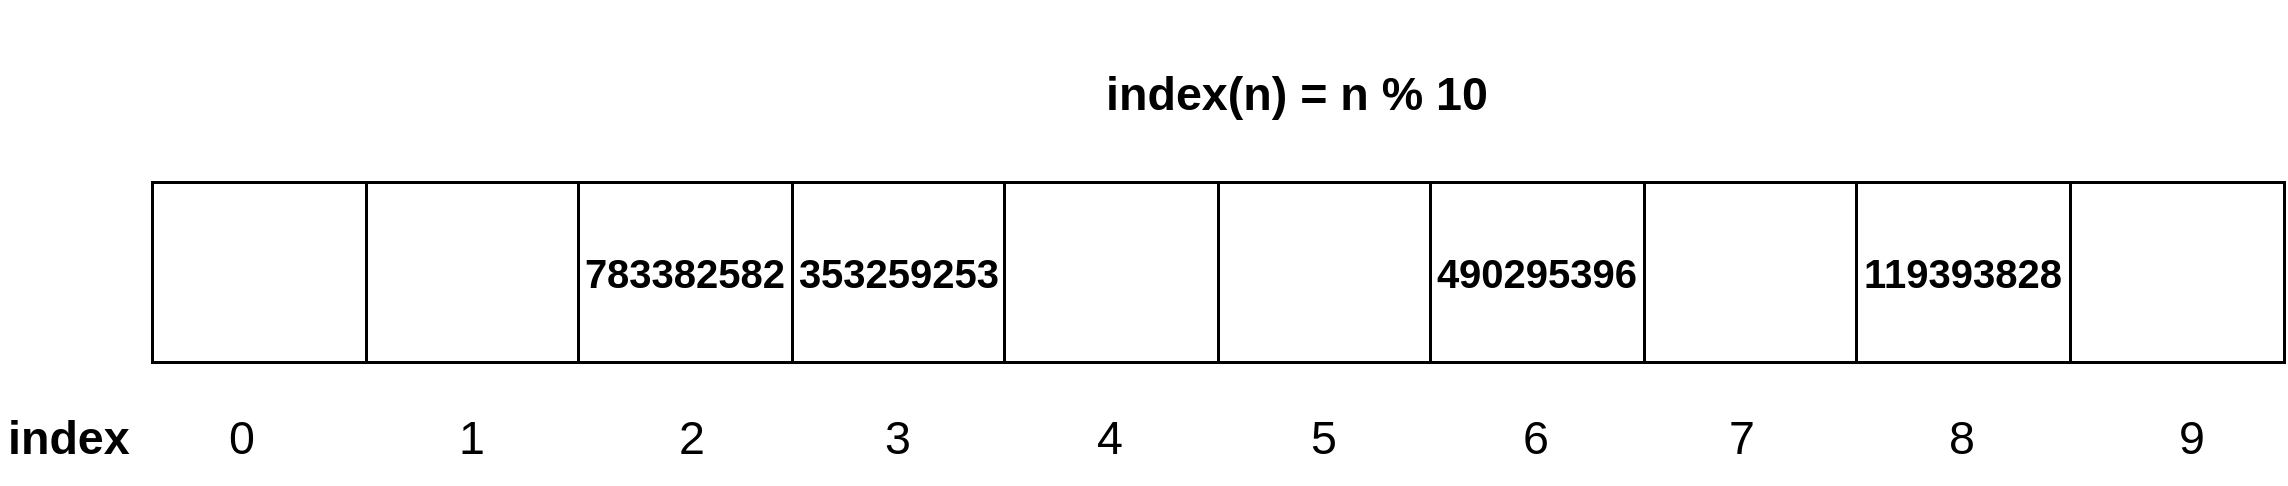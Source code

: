 <?xml version="1.0" encoding="UTF-8"?><mxfile type="Lucidchart-Import" version="17.1.4"><diagram name="Page 1" id="0"><mxGraphModel page="1" pageWidth="1020" pageHeight="1320" grid="1" gridSize="15"><root><mxCell id="0"/><mxCell id="1" parent="0"/><UserObject label="" lucidchartObjectId="CYYw~_-P8bV9" id="2"><mxCell style="html=1;overflow=block;blockSpacing=1;whiteSpace=wrap;fontSize=13;spacing=3.8;strokeOpacity=100;strokeWidth=1.5;" vertex="1" parent="1"><mxGeometry x="135" y="210" width="107" height="90" as="geometry"/></mxCell></UserObject><UserObject label="" lucidchartObjectId="SYYw_2op-TAP" id="3"><mxCell style="html=1;overflow=block;blockSpacing=1;whiteSpace=wrap;fontSize=13;spacing=3.8;strokeOpacity=100;strokeWidth=1.5;" vertex="1" parent="1"><mxGeometry x="242" y="210" width="107" height="90" as="geometry"/></mxCell></UserObject><UserObject label="783382582" lucidchartObjectId="VYYw~PAFLXJC" id="4"><mxCell style="html=1;overflow=block;blockSpacing=1;whiteSpace=wrap;fontSize=20;fontColor=default;fontStyle=1;spacing=3.8;strokeOpacity=100;strokeWidth=1.5;" vertex="1" parent="1"><mxGeometry x="348" y="210" width="107" height="90" as="geometry"/></mxCell></UserObject><UserObject label="353259253" lucidchartObjectId="YYYwsULa4JKz" id="5"><mxCell style="html=1;overflow=block;blockSpacing=1;whiteSpace=wrap;fontSize=20;fontColor=default;fontStyle=1;spacing=3.8;strokeOpacity=100;strokeWidth=1.5;" vertex="1" parent="1"><mxGeometry x="455" y="210" width="107" height="90" as="geometry"/></mxCell></UserObject><UserObject label="" lucidchartObjectId="0YYwgDKh~8~J" id="6"><mxCell style="html=1;overflow=block;blockSpacing=1;whiteSpace=wrap;fontSize=13;spacing=3.8;strokeOpacity=100;strokeWidth=1.5;" vertex="1" parent="1"><mxGeometry x="561" y="210" width="107" height="90" as="geometry"/></mxCell></UserObject><UserObject label="" lucidchartObjectId="6YYwCmFXFa93" id="7"><mxCell style="html=1;overflow=block;blockSpacing=1;whiteSpace=wrap;fontSize=13;spacing=3.8;strokeOpacity=100;strokeWidth=1.5;" vertex="1" parent="1"><mxGeometry x="668" y="210" width="107" height="90" as="geometry"/></mxCell></UserObject><UserObject label="490295396" lucidchartObjectId="6YYwKPDoop2h" id="8"><mxCell style="html=1;overflow=block;blockSpacing=1;whiteSpace=wrap;fontSize=20;fontColor=default;fontStyle=1;spacing=3.8;strokeOpacity=100;strokeWidth=1.5;" vertex="1" parent="1"><mxGeometry x="774" y="210" width="107" height="90" as="geometry"/></mxCell></UserObject><UserObject label="" lucidchartObjectId="6YYwfqr4Ih5c" id="9"><mxCell style="html=1;overflow=block;blockSpacing=1;whiteSpace=wrap;fontSize=13;spacing=3.8;strokeOpacity=100;strokeWidth=1.5;" vertex="1" parent="1"><mxGeometry x="881" y="210" width="107" height="90" as="geometry"/></mxCell></UserObject><UserObject label="119393828" lucidchartObjectId="6YYw5Msbe~_y" id="10"><mxCell style="html=1;overflow=block;blockSpacing=1;whiteSpace=wrap;fontSize=20;fontColor=default;fontStyle=1;spacing=3.8;strokeOpacity=100;strokeWidth=1.5;" vertex="1" parent="1"><mxGeometry x="987" y="210" width="107" height="90" as="geometry"/></mxCell></UserObject><UserObject label="" lucidchartObjectId="6YYwHOdy4ySD" id="11"><mxCell style="html=1;overflow=block;blockSpacing=1;whiteSpace=wrap;fontSize=13;spacing=3.8;strokeOpacity=100;strokeWidth=1.5;" vertex="1" parent="1"><mxGeometry x="1094" y="210" width="107" height="90" as="geometry"/></mxCell></UserObject><UserObject label="0" lucidchartObjectId="cZYw63obiwRU" id="12"><mxCell style="html=1;overflow=block;blockSpacing=1;whiteSpace=wrap;fontSize=23.3;fontColor=default;spacing=3.8;strokeOpacity=0;fillOpacity=0;fillColor=#ffffff;strokeWidth=1.5;" vertex="1" parent="1"><mxGeometry x="165" y="315" width="30" height="45" as="geometry"/></mxCell></UserObject><UserObject label="1" lucidchartObjectId="wZYwLIzIdpeL" id="13"><mxCell style="html=1;overflow=block;blockSpacing=1;whiteSpace=wrap;fontSize=23.3;fontColor=default;spacing=3.8;strokeOpacity=0;fillOpacity=0;fillColor=#ffffff;strokeWidth=1.5;" vertex="1" parent="1"><mxGeometry x="280" y="315" width="30" height="45" as="geometry"/></mxCell></UserObject><UserObject label="2" lucidchartObjectId="yZYwtcTUtqSC" id="14"><mxCell style="html=1;overflow=block;blockSpacing=1;whiteSpace=wrap;fontSize=23.3;fontColor=default;spacing=3.8;strokeOpacity=0;fillOpacity=0;fillColor=#ffffff;strokeWidth=1.5;" vertex="1" parent="1"><mxGeometry x="390" y="315" width="30" height="45" as="geometry"/></mxCell></UserObject><UserObject label="3" lucidchartObjectId="BZYwe~EGCZVA" id="15"><mxCell style="html=1;overflow=block;blockSpacing=1;whiteSpace=wrap;fontSize=23.3;fontColor=default;spacing=3.8;strokeOpacity=0;fillOpacity=0;fillColor=#ffffff;strokeWidth=1.5;" vertex="1" parent="1"><mxGeometry x="493" y="315" width="30" height="45" as="geometry"/></mxCell></UserObject><UserObject label="4" lucidchartObjectId="FZYw3e7VlZP9" id="16"><mxCell style="html=1;overflow=block;blockSpacing=1;whiteSpace=wrap;fontSize=23.3;fontColor=default;spacing=3.8;strokeOpacity=0;fillOpacity=0;fillColor=#ffffff;strokeWidth=1.5;" vertex="1" parent="1"><mxGeometry x="599" y="315" width="30" height="45" as="geometry"/></mxCell></UserObject><UserObject label="5" lucidchartObjectId="JZYwLe~JE5-P" id="17"><mxCell style="html=1;overflow=block;blockSpacing=1;whiteSpace=wrap;fontSize=23.3;fontColor=default;spacing=3.8;strokeOpacity=0;fillOpacity=0;fillColor=#ffffff;strokeWidth=1.5;" vertex="1" parent="1"><mxGeometry x="706" y="315" width="30" height="45" as="geometry"/></mxCell></UserObject><UserObject label="6" lucidchartObjectId="MZYw-SEbfjtU" id="18"><mxCell style="html=1;overflow=block;blockSpacing=1;whiteSpace=wrap;fontSize=23.3;fontColor=default;spacing=3.8;strokeOpacity=0;fillOpacity=0;fillColor=#ffffff;strokeWidth=1.5;" vertex="1" parent="1"><mxGeometry x="812" y="315" width="30" height="45" as="geometry"/></mxCell></UserObject><UserObject label="7" lucidchartObjectId="PZYwyMAE7pLe" id="19"><mxCell style="html=1;overflow=block;blockSpacing=1;whiteSpace=wrap;fontSize=23.3;fontColor=default;spacing=3.8;strokeOpacity=0;fillOpacity=0;fillColor=#ffffff;strokeWidth=1.5;" vertex="1" parent="1"><mxGeometry x="915" y="315" width="30" height="45" as="geometry"/></mxCell></UserObject><UserObject label="8" lucidchartObjectId="UZYwb59CHvw." id="20"><mxCell style="html=1;overflow=block;blockSpacing=1;whiteSpace=wrap;fontSize=23.3;fontColor=default;spacing=3.8;strokeOpacity=0;fillOpacity=0;fillColor=#ffffff;strokeWidth=1.5;" vertex="1" parent="1"><mxGeometry x="1025" y="315" width="30" height="45" as="geometry"/></mxCell></UserObject><UserObject label="9" lucidchartObjectId="YZYwje6ZMVGT" id="21"><mxCell style="html=1;overflow=block;blockSpacing=1;whiteSpace=wrap;fontSize=23.3;fontColor=default;spacing=3.8;strokeOpacity=0;fillOpacity=0;fillColor=#ffffff;strokeWidth=1.5;" vertex="1" parent="1"><mxGeometry x="1140" y="315" width="30" height="45" as="geometry"/></mxCell></UserObject><UserObject label="index" lucidchartObjectId="5ZYwvt43oSm4" id="22"><mxCell style="html=1;overflow=block;blockSpacing=1;whiteSpace=wrap;fontSize=23.3;fontColor=default;fontStyle=1;spacing=3.8;strokeOpacity=0;fillOpacity=0;fillColor=#ffffff;strokeWidth=1.5;" vertex="1" parent="1"><mxGeometry x="60" y="315" width="30" height="45" as="geometry"/></mxCell></UserObject><UserObject label="index(n) = n % 10" lucidchartObjectId="X1Yw.NsN69Q~" id="23"><mxCell style="html=1;overflow=block;blockSpacing=1;whiteSpace=wrap;fontSize=23.3;fontColor=default;fontStyle=1;spacing=3.8;strokeOpacity=0;fillOpacity=0;fillColor=#ffffff;strokeWidth=1.5;" vertex="1" parent="1"><mxGeometry x="573" y="120" width="269" height="92" as="geometry"/></mxCell></UserObject></root></mxGraphModel></diagram></mxfile>